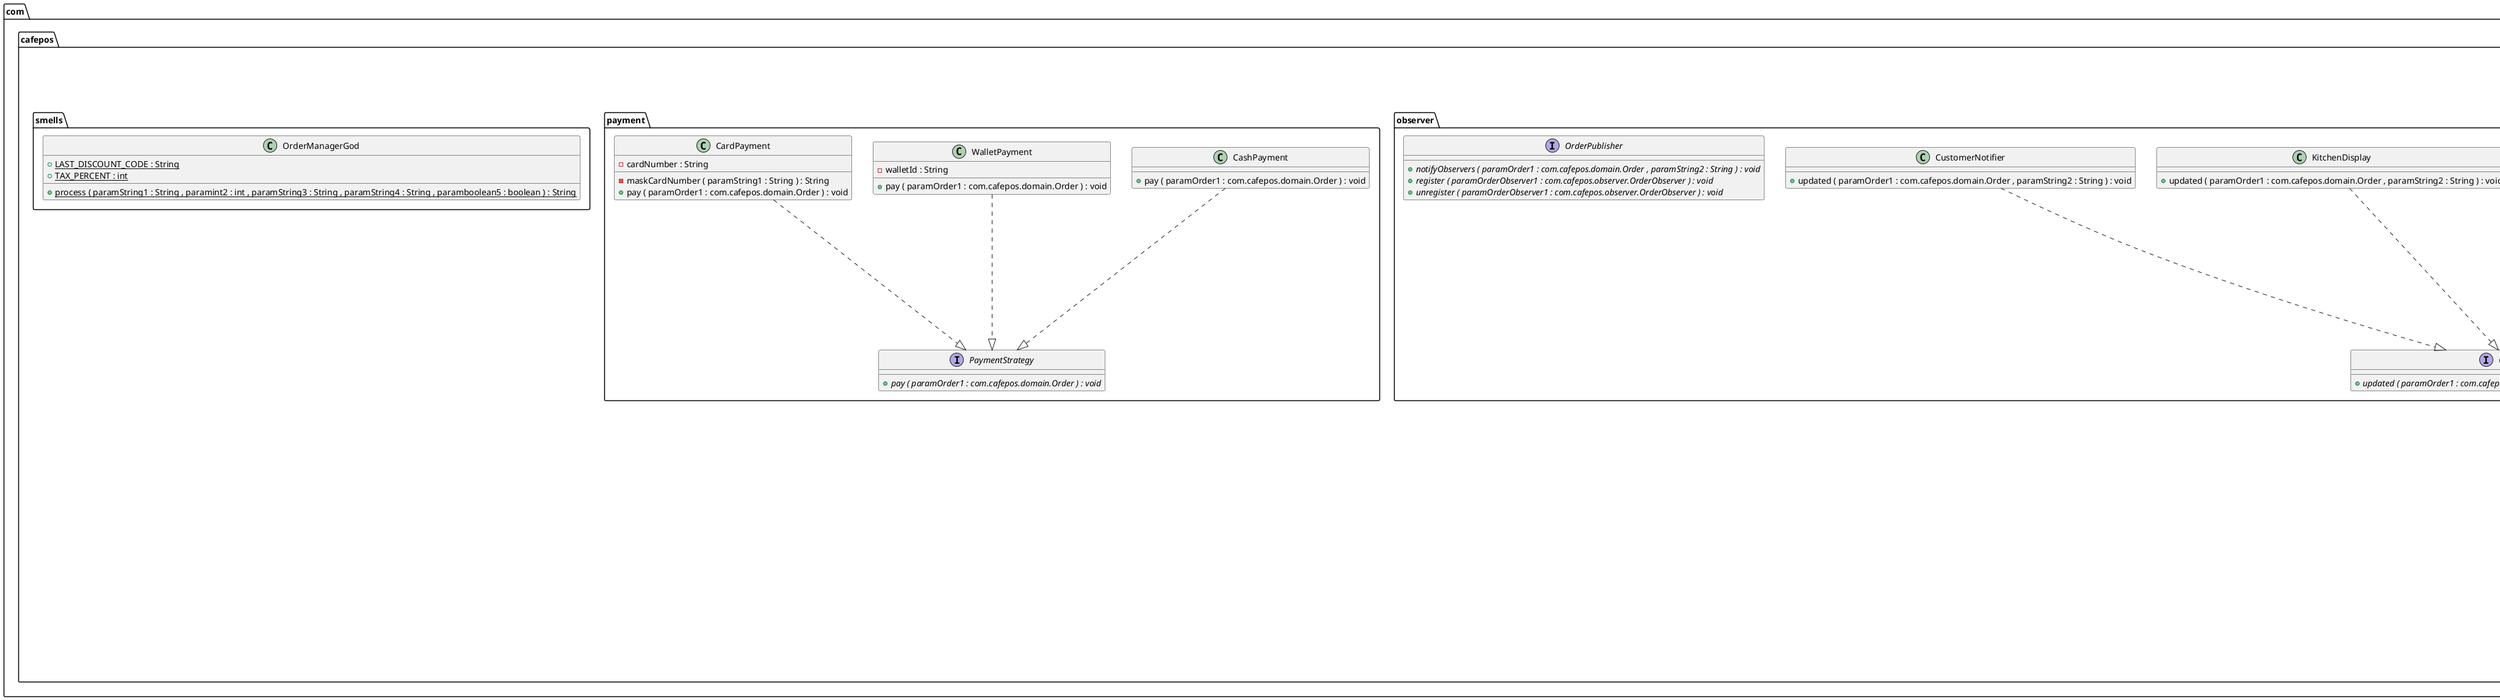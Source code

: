 @startuml

interface com.cafepos.catalog.Catalog {
	{method}  {abstract} +add ( paramProduct1 : com.cafepos.catalog.Product ) : void
	{method}  {abstract} +findById ( paramString1 : String ) : java.util.Optional
}


class com.cafepos.catalog.InMemoryCatalog {
	{method} +add ( paramProduct1 : com.cafepos.catalog.Product ) : void
	{method} +findById ( paramString1 : String ) : java.util.Optional
}


interface com.cafepos.catalog.Priced {
	{method}  {abstract} +price () : com.cafepos.common.Money
}


interface com.cafepos.catalog.Product {
	{method}  {abstract} +basePrice () : com.cafepos.common.Money
	{method}  {abstract} +id () : String
	{method}  {abstract} +name () : String
}


class com.cafepos.catalog.SimpleProduct {
	{field} -id : String
	{field} -name : String
	{method} +basePrice () : com.cafepos.common.Money
	{method} +id () : String
	{method} +name () : String
	{method} +price () : com.cafepos.common.Money
}


class com.cafepos.checkout.CheckoutService {
	{field} -taxPercent : int
	{method} +checkout ( paramString1 : String , paramint2 : int ) : String
}


class com.cafepos.common.Money {
	{field} -amount : java.math.BigDecimal
	{method} +add ( paramMoney1 : com.cafepos.common.Money ) : com.cafepos.common.Money
	{method} +asBigDecimal () : java.math.BigDecimal
	{method} +compareTo ( paramMoney1 : com.cafepos.common.Money ) : int
	{method} +equals ( paramObject1 : Object ) : boolean
	{method} +hashCode () : int
	{method} +multiply ( paramint1 : int ) : com.cafepos.common.Money
	{method}  {static} +of ( paramdouble1 : double ) : com.cafepos.common.Money
	{method}  {static} +of ( paramBigDecimal1 : java.math.BigDecimal ) : com.cafepos.common.Money
	{method} +subtract ( paramMoney1 : com.cafepos.common.Money ) : com.cafepos.common.Money
	{method} +toString () : String
	{method}  {static} +zero () : com.cafepos.common.Money
}


class com.cafepos.decorator.ExtraShot {
	{method} +name () : String
	{method} +price () : com.cafepos.common.Money
}


class com.cafepos.decorator.OatMilk {
	{method} +name () : String
	{method} +price () : com.cafepos.common.Money
}


abstract class com.cafepos.decorator.ProductDecorator {
	{method} +basePrice () : com.cafepos.common.Money
	{method} +id () : String
}


class com.cafepos.decorator.SizeLarge {
	{method} +name () : String
	{method} +price () : com.cafepos.common.Money
}


class com.cafepos.decorator.Syrup {
	{method} +name () : String
	{method} +price () : com.cafepos.common.Money
}


class com.cafepos.demo.InteractiveCLI {
	{field} {static} -scanner : java.util.Scanner
	{method}  {static} -addItemToOrder ( paramOrder1 : com.cafepos.domain.Order ) : boolean
	{method}  {static} -getIntInput () : int
	{method}  {static} +main ( paramString;1 : [Ljava.lang.String; ) : void
	{method}  {static} -processCashPayment ( paramMoney1 : com.cafepos.common.Money ) : boolean
	{method}  {static} -processPayment ( paramOrder1 : com.cafepos.domain.Order ) : boolean
	{method}  {static} -selectDiscountPolicy () : com.cafepos.pricing.DiscountPolicy
	{method}  {static} -viewOrder ( paramOrder1 : com.cafepos.domain.Order ) : void
}


class com.cafepos.demo.Week2Demo {
	{method}  {static} +main ( paramString;1 : [Ljava.lang.String; ) : void
}


class com.cafepos.demo.Week3Demo {
	{method}  {static} +main ( paramString;1 : [Ljava.lang.String; ) : void
}


class com.cafepos.demo.Week4Demo {
	{method}  {static} +main ( paramString;1 : [Ljava.lang.String; ) : void
}


class com.cafepos.demo.Week5Demo {
	{method}  {static} +main ( paramString;1 : [Ljava.lang.String; ) : void
}


class com.cafepos.demo.Week6Demo {
	{method}  {static} +main ( paramString;1 : [Ljava.lang.String; ) : void
}


class com.cafepos.domain.LineItem {
	{field} -quantity : int
	{method} +lineTotal () : com.cafepos.common.Money
	{method} +product () : com.cafepos.catalog.Product
	{method} +quantity () : int
}


class com.cafepos.domain.Order {
	{field} -id : long
	{method} +addItem ( paramLineItem1 : com.cafepos.domain.LineItem ) : void
	{method} +id () : long
	{method} +items () : java.util.List
	{method} +markReady () : void
	{method} -notifyObservers ( paramString1 : String ) : void
	{method} +pay ( paramPaymentStrategy1 : com.cafepos.payment.PaymentStrategy ) : void
	{method} +register ( paramOrderObserver1 : com.cafepos.observer.OrderObserver ) : void
	{method} +subtotal () : com.cafepos.common.Money
	{method} +taxAtPercent ( paramint1 : int ) : com.cafepos.common.Money
	{method} +totalWithTax ( paramint1 : int ) : com.cafepos.common.Money
	{method} +unregister ( paramOrderObserver1 : com.cafepos.observer.OrderObserver ) : void
}


class com.cafepos.domain.OrderIds {
	{field} {static} -counter : java.util.concurrent.atomic.AtomicLong
	{method}  {static} +next () : long
}


class com.cafepos.factory.ProductFactory {
	{method} +create ( paramString1 : String ) : com.cafepos.catalog.Product
}


class com.cafepos.observer.CustomerNotifier {
	{method} +updated ( paramOrder1 : com.cafepos.domain.Order , paramString2 : String ) : void
}


class com.cafepos.observer.DeliveryDesk {
	{method} +updated ( paramOrder1 : com.cafepos.domain.Order , paramString2 : String ) : void
}


class com.cafepos.observer.KitchenDisplay {
	{method} +updated ( paramOrder1 : com.cafepos.domain.Order , paramString2 : String ) : void
}


interface com.cafepos.observer.OrderObserver {
	{method}  {abstract} +updated ( paramOrder1 : com.cafepos.domain.Order , paramString2 : String ) : void
}


interface com.cafepos.observer.OrderPublisher {
	{method}  {abstract} +notifyObservers ( paramOrder1 : com.cafepos.domain.Order , paramString2 : String ) : void
	{method}  {abstract} +register ( paramOrderObserver1 : com.cafepos.observer.OrderObserver ) : void
	{method}  {abstract} +unregister ( paramOrderObserver1 : com.cafepos.observer.OrderObserver ) : void
}


class com.cafepos.payment.CardPayment {
	{field} -cardNumber : String
	{method} -maskCardNumber ( paramString1 : String ) : String
	{method} +pay ( paramOrder1 : com.cafepos.domain.Order ) : void
}


class com.cafepos.payment.CashPayment {
	{method} +pay ( paramOrder1 : com.cafepos.domain.Order ) : void
}


interface com.cafepos.payment.PaymentStrategy {
	{method}  {abstract} +pay ( paramOrder1 : com.cafepos.domain.Order ) : void
}


class com.cafepos.payment.WalletPayment {
	{field} -walletId : String
	{method} +pay ( paramOrder1 : com.cafepos.domain.Order ) : void
}


interface com.cafepos.pricing.DiscountPolicy {
	{method}  {abstract} +discountOf ( paramMoney1 : com.cafepos.common.Money ) : com.cafepos.common.Money
}


class com.cafepos.pricing.FixedCouponDiscount {
	{method} +discountOf ( paramMoney1 : com.cafepos.common.Money ) : com.cafepos.common.Money
}


class com.cafepos.pricing.FixedRateTaxPolicy {
	{field} -percent : int
	{method} +taxOn ( paramMoney1 : com.cafepos.common.Money ) : com.cafepos.common.Money
}


class com.cafepos.pricing.LoyaltyPercentDiscount {
	{field} -percent : int
	{method} +discountOf ( paramMoney1 : com.cafepos.common.Money ) : com.cafepos.common.Money
}


class com.cafepos.pricing.NoDiscount {
	{method} +discountOf ( paramMoney1 : com.cafepos.common.Money ) : com.cafepos.common.Money
}


class com.cafepos.pricing.PricingResult {
	{method} +discount () : com.cafepos.common.Money
	{method} +equals ( paramObject1 : Object ) : boolean
	{method} +hashCode () : int
	{method} +subtotal () : com.cafepos.common.Money
	{method} +tax () : com.cafepos.common.Money
	{method} +toString () : String
	{method} +total () : com.cafepos.common.Money
}


class com.cafepos.pricing.PricingService {
	{method} +price ( paramMoney1 : com.cafepos.common.Money ) : com.cafepos.pricing.PricingResult
}


class com.cafepos.pricing.ReceiptPrinter {
	{method} +format ( paramString1 : String , paramint2 : int , paramPricingResult3 : com.cafepos.pricing.PricingResult , paramint4 : int ) : String
}


interface com.cafepos.pricing.TaxPolicy {
	{method}  {abstract} +getPercent () : int
	{method}  {abstract} +taxOn ( paramMoney1 : com.cafepos.common.Money ) : com.cafepos.common.Money
}


class com.cafepos.smells.OrderManagerGod {
	{field} {static} +LAST_DISCOUNT_CODE : String
	{field} {static} +TAX_PERCENT : int
	{method}  {static} +process ( paramString1 : String , paramint2 : int , paramString3 : String , paramString4 : String , paramboolean5 : boolean ) : String
}




com.cafepos.catalog.InMemoryCatalog "1" o-- "0..*"  com.cafepos.catalog.Product : byId
com.cafepos.catalog.InMemoryCatalog ..|>  com.cafepos.catalog.Catalog
com.cafepos.catalog.SimpleProduct *--  com.cafepos.common.Money : basePrice
com.cafepos.catalog.SimpleProduct ..|>  com.cafepos.catalog.Priced
com.cafepos.catalog.SimpleProduct ..|>  com.cafepos.catalog.Product
com.cafepos.checkout.CheckoutService *--  com.cafepos.factory.ProductFactory : factory
com.cafepos.checkout.CheckoutService *--  com.cafepos.pricing.PricingService : pricing
com.cafepos.checkout.CheckoutService *--  com.cafepos.pricing.ReceiptPrinter : printer
com.cafepos.decorator.ExtraShot *--  com.cafepos.common.Money : SURCHARGE
com.cafepos.decorator.ExtraShot --|>  com.cafepos.decorator.ProductDecorator
com.cafepos.decorator.OatMilk *--  com.cafepos.common.Money : SURCHARGE
com.cafepos.decorator.OatMilk --|>  com.cafepos.decorator.ProductDecorator
com.cafepos.decorator.ProductDecorator *--  com.cafepos.catalog.Product : base
com.cafepos.decorator.ProductDecorator ..|>  com.cafepos.catalog.Priced
com.cafepos.decorator.ProductDecorator ..|>  com.cafepos.catalog.Product
com.cafepos.decorator.SizeLarge *--  com.cafepos.common.Money : SURCHARGE
com.cafepos.decorator.SizeLarge --|>  com.cafepos.decorator.ProductDecorator
com.cafepos.decorator.Syrup *--  com.cafepos.common.Money : SURCHARGE
com.cafepos.decorator.Syrup --|>  com.cafepos.decorator.ProductDecorator
com.cafepos.demo.InteractiveCLI *--  com.cafepos.factory.ProductFactory : factory
com.cafepos.demo.InteractiveCLI *--  com.cafepos.pricing.TaxPolicy : taxPolicy
com.cafepos.domain.LineItem *--  com.cafepos.catalog.Product : product
com.cafepos.domain.Order "1" o-- "0..*"  com.cafepos.domain.LineItem : items
com.cafepos.domain.Order "1" o-- "0..*"  com.cafepos.observer.OrderObserver : observers
com.cafepos.observer.CustomerNotifier ..|>  com.cafepos.observer.OrderObserver
com.cafepos.observer.DeliveryDesk ..|>  com.cafepos.observer.OrderObserver
com.cafepos.observer.KitchenDisplay ..|>  com.cafepos.observer.OrderObserver
com.cafepos.payment.CardPayment ..|>  com.cafepos.payment.PaymentStrategy
com.cafepos.payment.CashPayment ..|>  com.cafepos.payment.PaymentStrategy
com.cafepos.payment.WalletPayment ..|>  com.cafepos.payment.PaymentStrategy
com.cafepos.pricing.FixedCouponDiscount *--  com.cafepos.common.Money : amount
com.cafepos.pricing.FixedCouponDiscount ..|>  com.cafepos.pricing.DiscountPolicy
com.cafepos.pricing.FixedRateTaxPolicy ..|>  com.cafepos.pricing.TaxPolicy
com.cafepos.pricing.LoyaltyPercentDiscount ..|>  com.cafepos.pricing.DiscountPolicy
com.cafepos.pricing.NoDiscount ..|>  com.cafepos.pricing.DiscountPolicy
com.cafepos.pricing.PricingResult *--  com.cafepos.common.Money : discount
com.cafepos.pricing.PricingResult *--  com.cafepos.common.Money : subtotal
com.cafepos.pricing.PricingResult *--  com.cafepos.common.Money : tax
com.cafepos.pricing.PricingResult *--  com.cafepos.common.Money : total
com.cafepos.pricing.PricingService *--  com.cafepos.pricing.DiscountPolicy : discountPolicy
com.cafepos.pricing.PricingService *--  com.cafepos.pricing.TaxPolicy : taxPolicy


@enduml